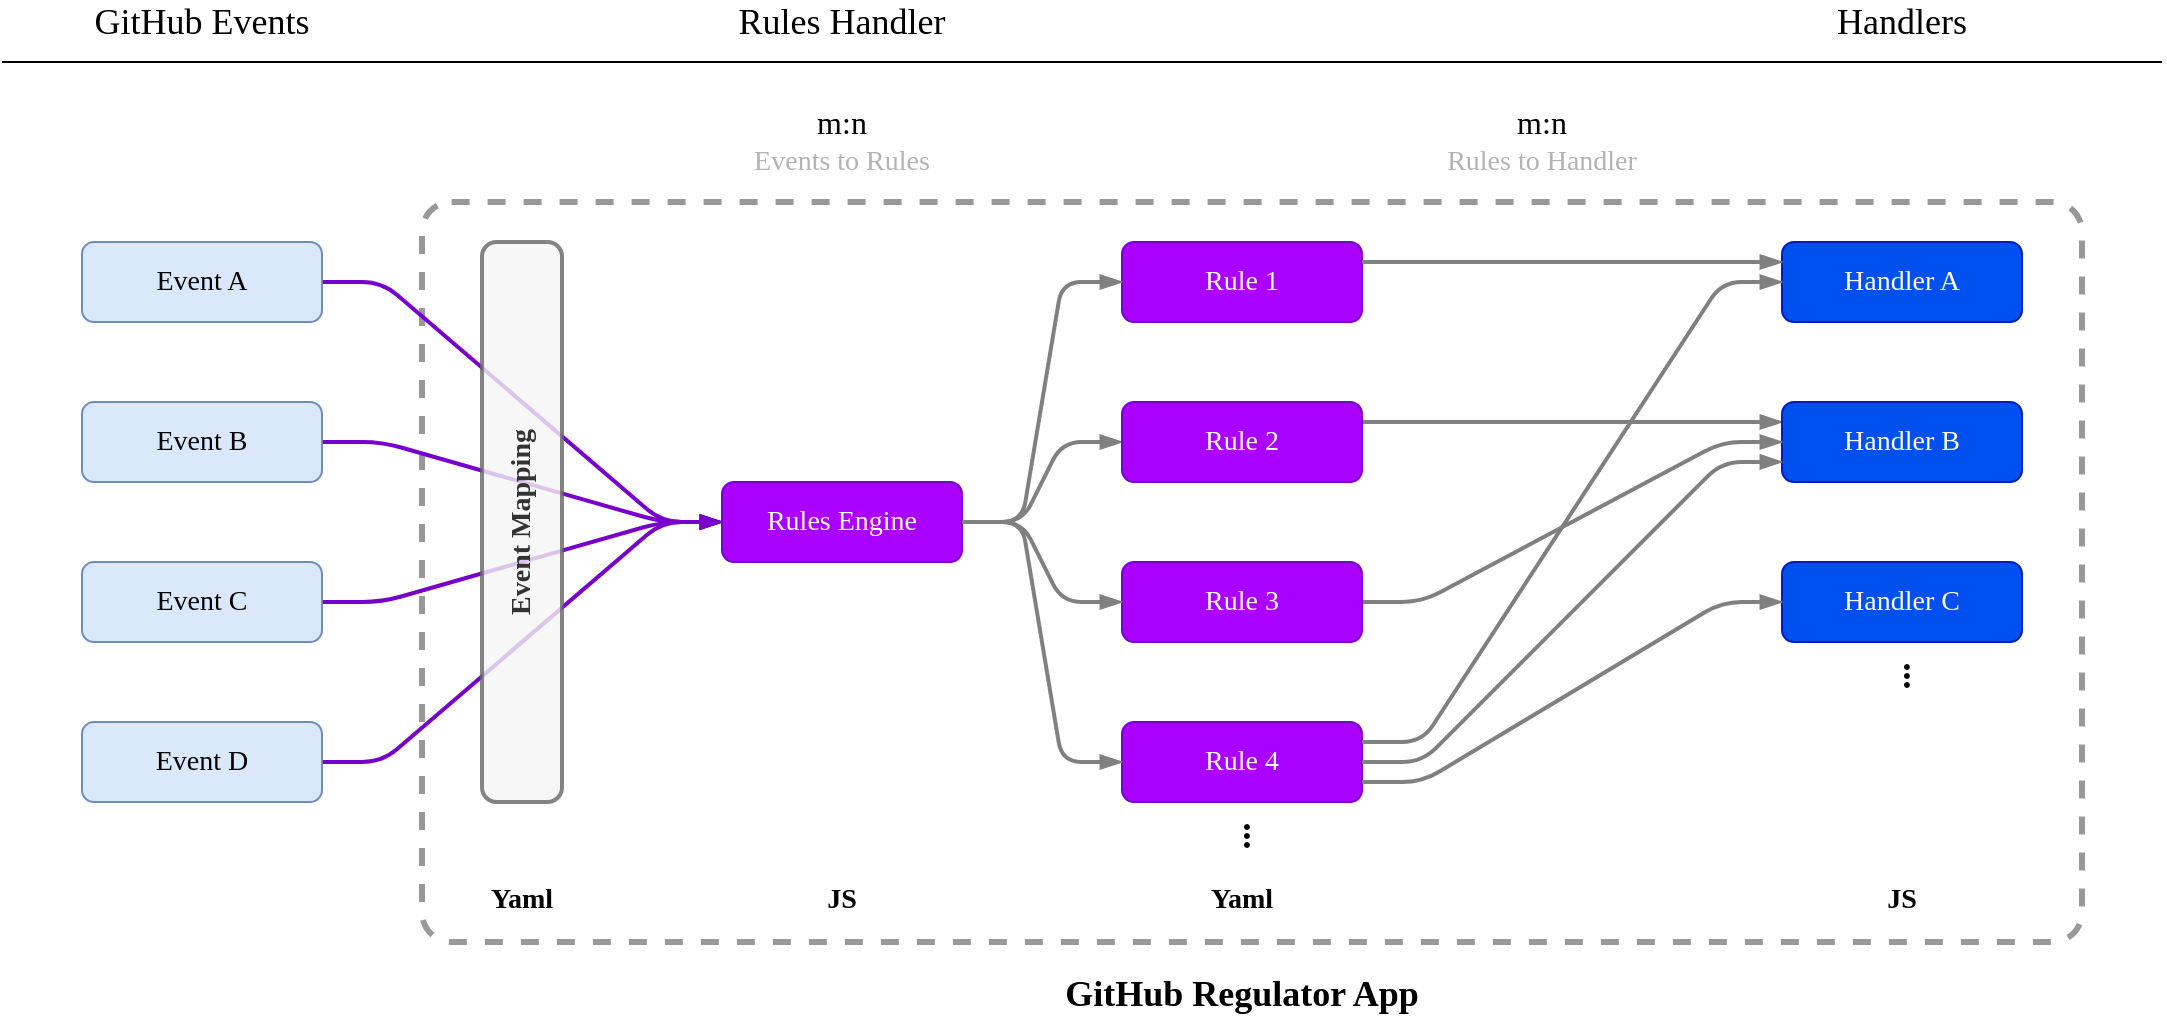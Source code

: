 <mxfile>
    <diagram id="tPkex4Xwo_ldkRDcLCxH" name="Page-1">
        <mxGraphModel dx="818" dy="675" grid="1" gridSize="10" guides="1" tooltips="1" connect="1" arrows="1" fold="1" page="1" pageScale="1" pageWidth="1169" pageHeight="827" math="0" shadow="0">
            <root>
                <mxCell id="0"/>
                <mxCell id="1" parent="0"/>
                <mxCell id="24" value="" style="rounded=1;whiteSpace=wrap;html=1;fillColor=none;gradientColor=#CCCCCC;dashed=1;arcSize=4;strokeWidth=3;strokeColor=#999999;" parent="1" vertex="1">
                    <mxGeometry x="250" y="140" width="830" height="370" as="geometry"/>
                </mxCell>
                <mxCell id="13" value="JS" style="text;html=1;strokeColor=none;fillColor=none;align=center;verticalAlign=bottom;whiteSpace=wrap;rounded=0;fontFamily=varela round;fontSize=14;gradientColor=#CCCCCC;opacity=30;fontStyle=1" parent="1" vertex="1">
                    <mxGeometry x="400" y="140" width="120" height="360" as="geometry"/>
                </mxCell>
                <mxCell id="11" value="Yaml" style="text;html=1;strokeColor=none;fillColor=none;align=center;verticalAlign=bottom;whiteSpace=wrap;rounded=0;fontFamily=varela round;fontSize=14;gradientColor=#CCCCCC;opacity=30;fontStyle=1" parent="1" vertex="1">
                    <mxGeometry x="600" y="140" width="120" height="360" as="geometry"/>
                </mxCell>
                <mxCell id="byKUF5kAsZpEWGFSxz35-14" value="Yaml" style="text;html=1;strokeColor=none;fillColor=none;align=center;verticalAlign=bottom;whiteSpace=wrap;rounded=0;fontFamily=varela round;fontSize=14;gradientColor=#CCCCCC;opacity=30;fontStyle=1" parent="1" vertex="1">
                    <mxGeometry x="270" y="140" width="60" height="360" as="geometry"/>
                </mxCell>
                <mxCell id="byKUF5kAsZpEWGFSxz35-34" style="rounded=1;orthogonalLoop=1;jettySize=auto;html=1;entryX=0;entryY=0.5;entryDx=0;entryDy=0;endArrow=blockThin;endFill=1;strokeWidth=2;fontFamily=varela round;fontSize=14;fontColor=#000000;exitX=1;exitY=0.5;exitDx=0;exitDy=0;fillColor=#aa00ff;strokeColor=#7700CC;edgeStyle=entityRelationEdgeStyle;" parent="1" source="byKUF5kAsZpEWGFSxz35-1" target="byKUF5kAsZpEWGFSxz35-6" edge="1">
                    <mxGeometry relative="1" as="geometry"/>
                </mxCell>
                <mxCell id="byKUF5kAsZpEWGFSxz35-1" value="Event A" style="rounded=1;whiteSpace=wrap;html=1;fillColor=#dae8fc;strokeColor=#6c8ebf;fontFamily=varela round;fontSize=14;" parent="1" vertex="1">
                    <mxGeometry x="80" y="160" width="120" height="40" as="geometry"/>
                </mxCell>
                <mxCell id="byKUF5kAsZpEWGFSxz35-33" style="rounded=1;orthogonalLoop=1;jettySize=auto;html=1;entryX=0;entryY=0.5;entryDx=0;entryDy=0;endArrow=blockThin;endFill=1;strokeWidth=2;fontFamily=varela round;fontSize=14;fontColor=#000000;exitX=1;exitY=0.5;exitDx=0;exitDy=0;fillColor=#aa00ff;strokeColor=#7700CC;edgeStyle=entityRelationEdgeStyle;" parent="1" source="byKUF5kAsZpEWGFSxz35-2" target="byKUF5kAsZpEWGFSxz35-6" edge="1">
                    <mxGeometry relative="1" as="geometry"/>
                </mxCell>
                <mxCell id="byKUF5kAsZpEWGFSxz35-2" value="Event B" style="rounded=1;whiteSpace=wrap;html=1;fillColor=#dae8fc;strokeColor=#6c8ebf;fontFamily=varela round;fontSize=14;" parent="1" vertex="1">
                    <mxGeometry x="80" y="240" width="120" height="40" as="geometry"/>
                </mxCell>
                <mxCell id="byKUF5kAsZpEWGFSxz35-32" style="rounded=1;orthogonalLoop=1;jettySize=auto;html=1;endArrow=blockThin;endFill=1;strokeWidth=2;fontFamily=varela round;fontSize=14;fontColor=#000000;exitX=1;exitY=0.5;exitDx=0;exitDy=0;entryX=0;entryY=0.5;entryDx=0;entryDy=0;fillColor=#aa00ff;strokeColor=#7700CC;edgeStyle=entityRelationEdgeStyle;" parent="1" source="byKUF5kAsZpEWGFSxz35-3" target="byKUF5kAsZpEWGFSxz35-6" edge="1">
                    <mxGeometry relative="1" as="geometry"/>
                </mxCell>
                <mxCell id="byKUF5kAsZpEWGFSxz35-3" value="Event C" style="rounded=1;whiteSpace=wrap;html=1;fillColor=#dae8fc;strokeColor=#6c8ebf;fontFamily=varela round;fontSize=14;" parent="1" vertex="1">
                    <mxGeometry x="80" y="320" width="120" height="40" as="geometry"/>
                </mxCell>
                <mxCell id="byKUF5kAsZpEWGFSxz35-13" style="rounded=1;orthogonalLoop=1;jettySize=auto;html=1;entryX=0;entryY=0.5;entryDx=0;entryDy=0;endArrow=blockThin;endFill=1;strokeWidth=2;fontFamily=varela round;fontSize=14;fillColor=#aa00ff;strokeColor=#7700CC;edgeStyle=entityRelationEdgeStyle;" parent="1" source="byKUF5kAsZpEWGFSxz35-4" target="byKUF5kAsZpEWGFSxz35-6" edge="1">
                    <mxGeometry relative="1" as="geometry"/>
                </mxCell>
                <mxCell id="byKUF5kAsZpEWGFSxz35-4" value="Event D" style="rounded=1;whiteSpace=wrap;html=1;fillColor=#dae8fc;strokeColor=#6c8ebf;fontFamily=varela round;fontSize=14;" parent="1" vertex="1">
                    <mxGeometry x="80" y="400" width="120" height="40" as="geometry"/>
                </mxCell>
                <mxCell id="byKUF5kAsZpEWGFSxz35-5" value="Event Mapping" style="rounded=1;whiteSpace=wrap;html=1;rotation=-90;arcSize=18;fillColor=#f5f5f5;strokeColor=#666666;fontColor=#333333;opacity=80;fontSize=14;fontStyle=1;fontFamily=varela round;strokeWidth=2;" parent="1" vertex="1">
                    <mxGeometry x="160" y="280" width="280" height="40" as="geometry"/>
                </mxCell>
                <mxCell id="byKUF5kAsZpEWGFSxz35-22" style="rounded=1;orthogonalLoop=1;jettySize=auto;html=1;entryX=0;entryY=0.25;entryDx=0;entryDy=0;endArrow=blockThin;endFill=1;edgeStyle=entityRelationEdgeStyle;strokeWidth=2;fontFamily=varela round;fontSize=14;strokeColor=#808080;" parent="1" target="byKUF5kAsZpEWGFSxz35-16" edge="1">
                    <mxGeometry relative="1" as="geometry">
                        <mxPoint x="720" y="250" as="sourcePoint"/>
                    </mxGeometry>
                </mxCell>
                <mxCell id="byKUF5kAsZpEWGFSxz35-29" style="edgeStyle=entityRelationEdgeStyle;rounded=1;orthogonalLoop=1;jettySize=auto;html=1;endArrow=blockThin;endFill=1;strokeWidth=2;fontFamily=varela round;fontSize=14;entryX=0;entryY=0.5;entryDx=0;entryDy=0;strokeColor=#808080;" parent="1" source="byKUF5kAsZpEWGFSxz35-6" target="byKUF5kAsZpEWGFSxz35-28" edge="1">
                    <mxGeometry relative="1" as="geometry">
                        <mxPoint x="520" y="260" as="sourcePoint"/>
                    </mxGeometry>
                </mxCell>
                <mxCell id="byKUF5kAsZpEWGFSxz35-6" value="Rules Engine" style="rounded=1;whiteSpace=wrap;html=1;fillColor=#aa00ff;strokeColor=#7700CC;fontColor=#ffffff;fontFamily=varela round;fontSize=14;" parent="1" vertex="1">
                    <mxGeometry x="400" y="280" width="120" height="40" as="geometry"/>
                </mxCell>
                <mxCell id="byKUF5kAsZpEWGFSxz35-15" value="Handler A" style="rounded=1;whiteSpace=wrap;html=1;fillColor=#0050ef;strokeColor=#001DBC;fontFamily=varela round;fontSize=14;fontColor=#ffffff;" parent="1" vertex="1">
                    <mxGeometry x="930" y="160" width="120" height="40" as="geometry"/>
                </mxCell>
                <mxCell id="byKUF5kAsZpEWGFSxz35-16" value="Handler B" style="rounded=1;whiteSpace=wrap;html=1;fillColor=#0050ef;strokeColor=#001DBC;fontFamily=varela round;fontSize=14;fontColor=#ffffff;" parent="1" vertex="1">
                    <mxGeometry x="930" y="240" width="120" height="40" as="geometry"/>
                </mxCell>
                <mxCell id="byKUF5kAsZpEWGFSxz35-24" value="GitHub Events" style="text;html=1;strokeColor=none;fillColor=none;align=center;verticalAlign=middle;whiteSpace=wrap;rounded=0;opacity=50;fontFamily=varela round;fontSize=18;" parent="1" vertex="1">
                    <mxGeometry x="70" y="40" width="140" height="20" as="geometry"/>
                </mxCell>
                <mxCell id="byKUF5kAsZpEWGFSxz35-26" value="Rules Handler" style="text;html=1;strokeColor=none;fillColor=none;align=center;verticalAlign=middle;whiteSpace=wrap;rounded=0;opacity=50;fontFamily=varela round;fontSize=18;" parent="1" vertex="1">
                    <mxGeometry x="375" y="40" width="170" height="20" as="geometry"/>
                </mxCell>
                <mxCell id="byKUF5kAsZpEWGFSxz35-27" value="Handlers" style="text;html=1;strokeColor=none;fillColor=none;align=center;verticalAlign=middle;whiteSpace=wrap;rounded=0;opacity=50;fontFamily=varela round;fontSize=18;" parent="1" vertex="1">
                    <mxGeometry x="930" y="40" width="120" height="20" as="geometry"/>
                </mxCell>
                <mxCell id="byKUF5kAsZpEWGFSxz35-30" style="edgeStyle=entityRelationEdgeStyle;rounded=1;orthogonalLoop=1;jettySize=auto;html=1;endArrow=blockThin;endFill=1;strokeWidth=2;fontFamily=varela round;fontSize=14;fontColor=#000000;entryX=0;entryY=0.5;entryDx=0;entryDy=0;strokeColor=#808080;exitX=1;exitY=0.5;exitDx=0;exitDy=0;" parent="1" source="byKUF5kAsZpEWGFSxz35-37" target="byKUF5kAsZpEWGFSxz35-16" edge="1">
                    <mxGeometry relative="1" as="geometry">
                        <mxPoint x="800" y="340" as="targetPoint"/>
                    </mxGeometry>
                </mxCell>
                <mxCell id="byKUF5kAsZpEWGFSxz35-28" value="Rule 2" style="rounded=1;whiteSpace=wrap;html=1;fillColor=#aa00ff;strokeColor=#7700CC;fontColor=#FFFFFF;fontFamily=varela round;fontSize=14;" parent="1" vertex="1">
                    <mxGeometry x="600" y="240" width="120" height="40" as="geometry"/>
                </mxCell>
                <mxCell id="byKUF5kAsZpEWGFSxz35-36" value="Rule 1" style="rounded=1;whiteSpace=wrap;html=1;fillColor=#aa00ff;strokeColor=#7700CC;fontColor=#FFFFFF;fontFamily=varela round;fontSize=14;" parent="1" vertex="1">
                    <mxGeometry x="600" y="160" width="120" height="40" as="geometry"/>
                </mxCell>
                <mxCell id="5" style="edgeStyle=entityRelationEdgeStyle;html=1;strokeColor=#808080;endArrow=blockThin;endFill=1;strokeWidth=2;exitX=1;exitY=0.25;exitDx=0;exitDy=0;entryX=0;entryY=0.25;entryDx=0;entryDy=0;" parent="1" source="byKUF5kAsZpEWGFSxz35-36" target="byKUF5kAsZpEWGFSxz35-15" edge="1">
                    <mxGeometry relative="1" as="geometry">
                        <mxPoint x="800" y="180" as="targetPoint"/>
                    </mxGeometry>
                </mxCell>
                <mxCell id="byKUF5kAsZpEWGFSxz35-37" value="Rule 3" style="rounded=1;whiteSpace=wrap;html=1;fillColor=#aa00ff;strokeColor=#7700CC;fontColor=#FFFFFF;fontFamily=varela round;fontSize=14;" parent="1" vertex="1">
                    <mxGeometry x="600" y="320" width="120" height="40" as="geometry"/>
                </mxCell>
                <mxCell id="2" value="m:n" style="text;html=1;strokeColor=none;fillColor=none;align=center;verticalAlign=middle;whiteSpace=wrap;rounded=0;opacity=50;fontFamily=varela round;fontSize=16;" parent="1" vertex="1">
                    <mxGeometry x="750" y="90" width="120" height="20" as="geometry"/>
                </mxCell>
                <mxCell id="4" value="" style="endArrow=none;html=1;rounded=1;fontSize=18;" parent="1" edge="1">
                    <mxGeometry width="50" height="50" relative="1" as="geometry">
                        <mxPoint x="40" y="70" as="sourcePoint"/>
                        <mxPoint x="1120" y="70" as="targetPoint"/>
                    </mxGeometry>
                </mxCell>
                <mxCell id="6" value="m:n" style="text;html=1;strokeColor=none;fillColor=none;align=center;verticalAlign=middle;whiteSpace=wrap;rounded=0;opacity=50;fontFamily=varela round;fontSize=16;" parent="1" vertex="1">
                    <mxGeometry x="400" y="90" width="120" height="20" as="geometry"/>
                </mxCell>
                <mxCell id="7" value="&lt;font color=&quot;#b3b3b3&quot;&gt;Events to Rules&lt;/font&gt;" style="text;html=1;strokeColor=none;fillColor=none;align=center;verticalAlign=middle;whiteSpace=wrap;rounded=0;opacity=50;fontFamily=varela round;fontSize=14;fontColor=#808080;" parent="1" vertex="1">
                    <mxGeometry x="400" y="110" width="120" height="20" as="geometry"/>
                </mxCell>
                <mxCell id="8" value="&lt;font color=&quot;#b3b3b3&quot;&gt;Rules to Handler&lt;/font&gt;" style="text;html=1;strokeColor=none;fillColor=none;align=center;verticalAlign=middle;whiteSpace=wrap;rounded=0;opacity=50;fontFamily=varela round;fontSize=14;fontColor=#808080;" parent="1" vertex="1">
                    <mxGeometry x="650" y="110" width="320" height="20" as="geometry"/>
                </mxCell>
                <mxCell id="9" style="edgeStyle=entityRelationEdgeStyle;rounded=1;orthogonalLoop=1;jettySize=auto;html=1;exitX=1;exitY=0.5;exitDx=0;exitDy=0;endArrow=blockThin;endFill=1;strokeWidth=2;fontFamily=varela round;fontSize=14;entryX=0;entryY=0.5;entryDx=0;entryDy=0;strokeColor=#808080;" parent="1" source="byKUF5kAsZpEWGFSxz35-6" target="byKUF5kAsZpEWGFSxz35-37" edge="1">
                    <mxGeometry relative="1" as="geometry">
                        <mxPoint x="520" y="260" as="sourcePoint"/>
                        <mxPoint x="610" y="270" as="targetPoint"/>
                    </mxGeometry>
                </mxCell>
                <mxCell id="10" style="edgeStyle=entityRelationEdgeStyle;rounded=1;orthogonalLoop=1;jettySize=auto;html=1;endArrow=blockThin;endFill=1;strokeWidth=2;fontFamily=varela round;fontSize=14;entryX=0;entryY=0.5;entryDx=0;entryDy=0;strokeColor=#808080;" parent="1" source="byKUF5kAsZpEWGFSxz35-6" target="byKUF5kAsZpEWGFSxz35-36" edge="1">
                    <mxGeometry relative="1" as="geometry">
                        <mxPoint x="520" y="260" as="sourcePoint"/>
                        <mxPoint x="610" y="350" as="targetPoint"/>
                    </mxGeometry>
                </mxCell>
                <mxCell id="14" value="Handler C" style="rounded=1;whiteSpace=wrap;html=1;fillColor=#0050ef;strokeColor=#001DBC;fontFamily=varela round;fontSize=14;fontColor=#ffffff;" parent="1" vertex="1">
                    <mxGeometry x="930" y="320" width="120" height="40" as="geometry"/>
                </mxCell>
                <mxCell id="15" value="Rule 4" style="rounded=1;whiteSpace=wrap;html=1;fillColor=#aa00ff;strokeColor=#7700CC;fontColor=#FFFFFF;fontFamily=varela round;fontSize=14;" parent="1" vertex="1">
                    <mxGeometry x="600" y="400" width="120" height="40" as="geometry"/>
                </mxCell>
                <mxCell id="16" style="edgeStyle=entityRelationEdgeStyle;rounded=1;orthogonalLoop=1;jettySize=auto;html=1;exitX=1;exitY=0.5;exitDx=0;exitDy=0;endArrow=blockThin;endFill=1;strokeWidth=2;fontFamily=varela round;fontSize=14;strokeColor=#808080;" parent="1" source="byKUF5kAsZpEWGFSxz35-6" target="15" edge="1">
                    <mxGeometry relative="1" as="geometry">
                        <mxPoint x="520" y="260" as="sourcePoint"/>
                        <mxPoint x="610" y="350" as="targetPoint"/>
                    </mxGeometry>
                </mxCell>
                <mxCell id="18" style="edgeStyle=entityRelationEdgeStyle;rounded=1;orthogonalLoop=1;jettySize=auto;html=1;endArrow=blockThin;endFill=1;strokeWidth=2;fontFamily=varela round;fontSize=14;fontColor=#000000;entryX=0;entryY=0.5;entryDx=0;entryDy=0;strokeColor=#808080;exitX=1;exitY=0.75;exitDx=0;exitDy=0;" parent="1" source="15" target="14" edge="1">
                    <mxGeometry relative="1" as="geometry">
                        <mxPoint x="810" y="280" as="targetPoint"/>
                        <mxPoint x="730" y="350" as="sourcePoint"/>
                    </mxGeometry>
                </mxCell>
                <mxCell id="19" style="edgeStyle=entityRelationEdgeStyle;rounded=1;orthogonalLoop=1;jettySize=auto;html=1;endArrow=blockThin;endFill=1;strokeWidth=2;fontFamily=varela round;fontSize=14;fontColor=#000000;strokeColor=#808080;exitX=1;exitY=0.5;exitDx=0;exitDy=0;entryX=0;entryY=0.361;entryDx=0;entryDy=0;entryPerimeter=0;" parent="1" source="15" target="22" edge="1">
                    <mxGeometry relative="1" as="geometry">
                        <mxPoint x="800" y="270" as="targetPoint"/>
                        <mxPoint x="730" y="430" as="sourcePoint"/>
                    </mxGeometry>
                </mxCell>
                <mxCell id="20" style="edgeStyle=entityRelationEdgeStyle;rounded=1;orthogonalLoop=1;jettySize=auto;html=1;endArrow=blockThin;endFill=1;strokeWidth=2;fontFamily=varela round;fontSize=14;fontColor=#000000;strokeColor=#808080;" parent="1" target="byKUF5kAsZpEWGFSxz35-15" edge="1">
                    <mxGeometry relative="1" as="geometry">
                        <mxPoint x="810" y="350" as="targetPoint"/>
                        <mxPoint x="720" y="410" as="sourcePoint"/>
                    </mxGeometry>
                </mxCell>
                <mxCell id="22" value="JS" style="text;html=1;strokeColor=none;fillColor=none;align=center;verticalAlign=bottom;whiteSpace=wrap;rounded=0;fontFamily=varela round;fontSize=14;gradientColor=#CCCCCC;opacity=30;fontStyle=1" parent="1" vertex="1">
                    <mxGeometry x="930" y="140" width="120" height="360" as="geometry"/>
                </mxCell>
                <mxCell id="26" value="GitHub Regulator App" style="text;html=1;strokeColor=none;fillColor=none;align=center;verticalAlign=bottom;whiteSpace=wrap;rounded=0;fontFamily=varela round;fontSize=18;gradientColor=#CCCCCC;opacity=30;fontStyle=1" parent="1" vertex="1">
                    <mxGeometry x="560" y="510" width="200" height="40" as="geometry"/>
                </mxCell>
                <mxCell id="29" value="..." style="text;html=1;strokeColor=none;fillColor=none;align=center;verticalAlign=bottom;whiteSpace=wrap;rounded=0;fontFamily=varela round;fontSize=18;gradientColor=#CCCCCC;opacity=30;fontStyle=1;rotation=90;" parent="1" vertex="1">
                    <mxGeometry x="930" y="370" width="120" height="13" as="geometry"/>
                </mxCell>
                <mxCell id="30" value="..." style="text;html=1;strokeColor=none;fillColor=none;align=center;verticalAlign=bottom;whiteSpace=wrap;rounded=0;fontFamily=varela round;fontSize=18;gradientColor=#CCCCCC;opacity=30;fontStyle=1;rotation=90;" parent="1" vertex="1">
                    <mxGeometry x="600" y="450" width="120" height="13" as="geometry"/>
                </mxCell>
            </root>
        </mxGraphModel>
    </diagram>
</mxfile>